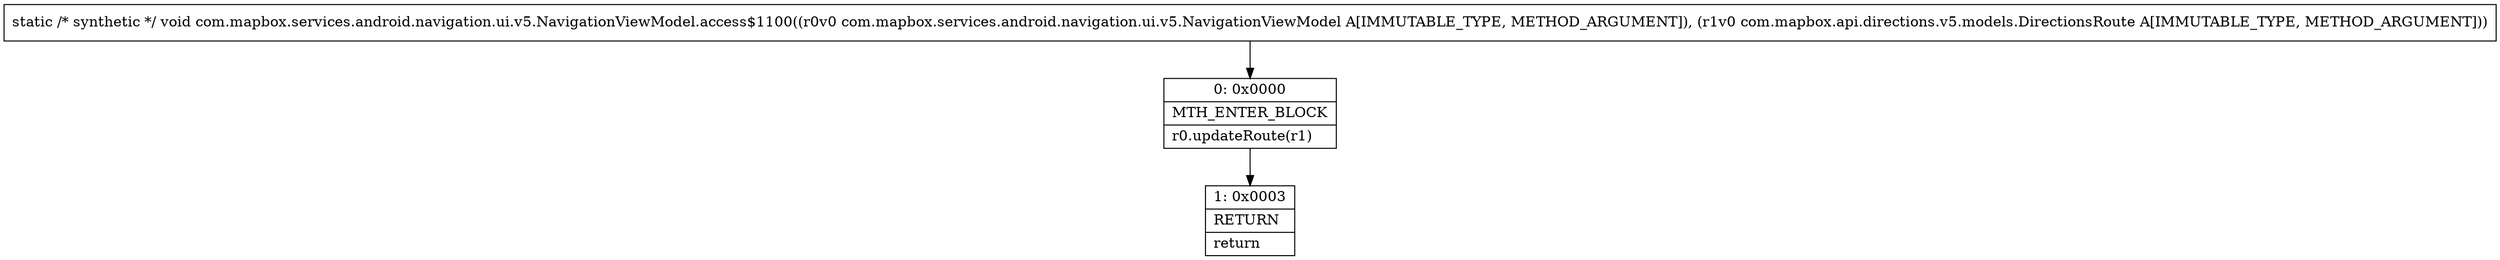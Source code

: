 digraph "CFG forcom.mapbox.services.android.navigation.ui.v5.NavigationViewModel.access$1100(Lcom\/mapbox\/services\/android\/navigation\/ui\/v5\/NavigationViewModel;Lcom\/mapbox\/api\/directions\/v5\/models\/DirectionsRoute;)V" {
Node_0 [shape=record,label="{0\:\ 0x0000|MTH_ENTER_BLOCK\l|r0.updateRoute(r1)\l}"];
Node_1 [shape=record,label="{1\:\ 0x0003|RETURN\l|return\l}"];
MethodNode[shape=record,label="{static \/* synthetic *\/ void com.mapbox.services.android.navigation.ui.v5.NavigationViewModel.access$1100((r0v0 com.mapbox.services.android.navigation.ui.v5.NavigationViewModel A[IMMUTABLE_TYPE, METHOD_ARGUMENT]), (r1v0 com.mapbox.api.directions.v5.models.DirectionsRoute A[IMMUTABLE_TYPE, METHOD_ARGUMENT])) }"];
MethodNode -> Node_0;
Node_0 -> Node_1;
}

